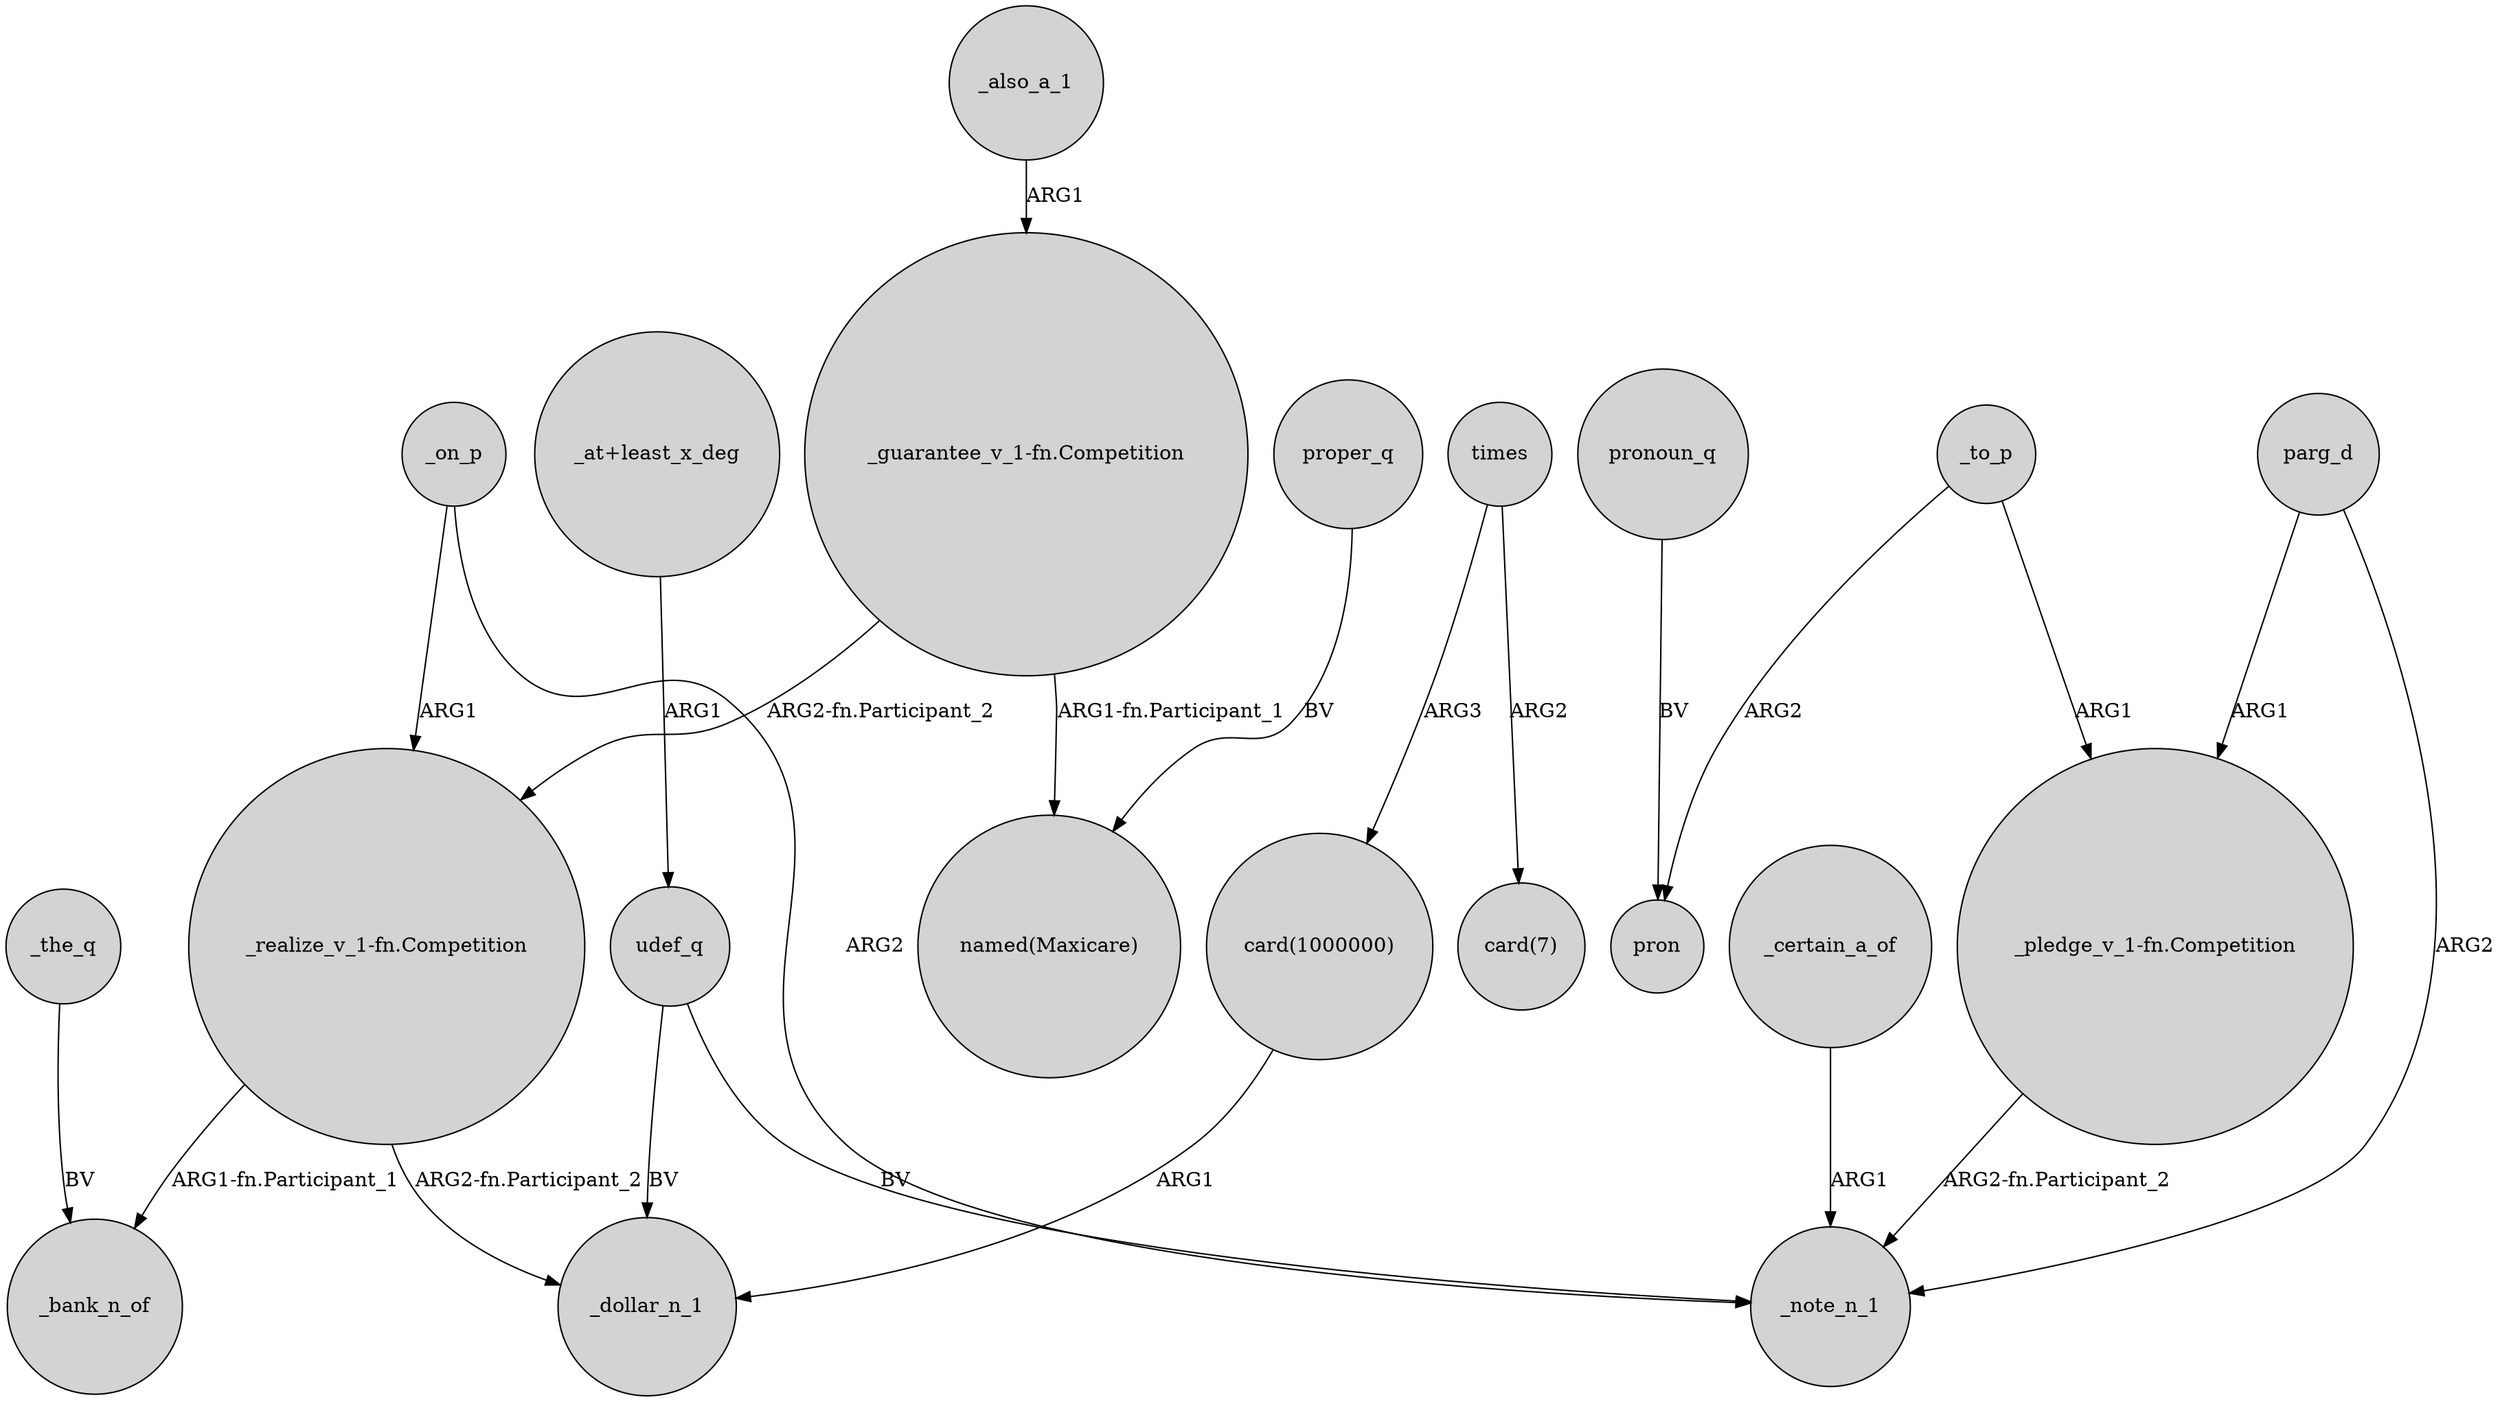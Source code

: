 digraph {
	node [shape=circle style=filled]
	"_realize_v_1-fn.Competition" -> _bank_n_of [label="ARG1-fn.Participant_1"]
	_the_q -> _bank_n_of [label=BV]
	times -> "card(1000000)" [label=ARG3]
	_to_p -> pron [label=ARG2]
	_to_p -> "_pledge_v_1-fn.Competition" [label=ARG1]
	times -> "card(7)" [label=ARG2]
	parg_d -> _note_n_1 [label=ARG2]
	proper_q -> "named(Maxicare)" [label=BV]
	pronoun_q -> pron [label=BV]
	parg_d -> "_pledge_v_1-fn.Competition" [label=ARG1]
	_on_p -> _note_n_1 [label=ARG2]
	"_guarantee_v_1-fn.Competition" -> "named(Maxicare)" [label="ARG1-fn.Participant_1"]
	"_realize_v_1-fn.Competition" -> _dollar_n_1 [label="ARG2-fn.Participant_2"]
	udef_q -> _note_n_1 [label=BV]
	udef_q -> _dollar_n_1 [label=BV]
	"_guarantee_v_1-fn.Competition" -> "_realize_v_1-fn.Competition" [label="ARG2-fn.Participant_2"]
	"card(1000000)" -> _dollar_n_1 [label=ARG1]
	"_at+least_x_deg" -> udef_q [label=ARG1]
	"_pledge_v_1-fn.Competition" -> _note_n_1 [label="ARG2-fn.Participant_2"]
	_also_a_1 -> "_guarantee_v_1-fn.Competition" [label=ARG1]
	_on_p -> "_realize_v_1-fn.Competition" [label=ARG1]
	_certain_a_of -> _note_n_1 [label=ARG1]
}

